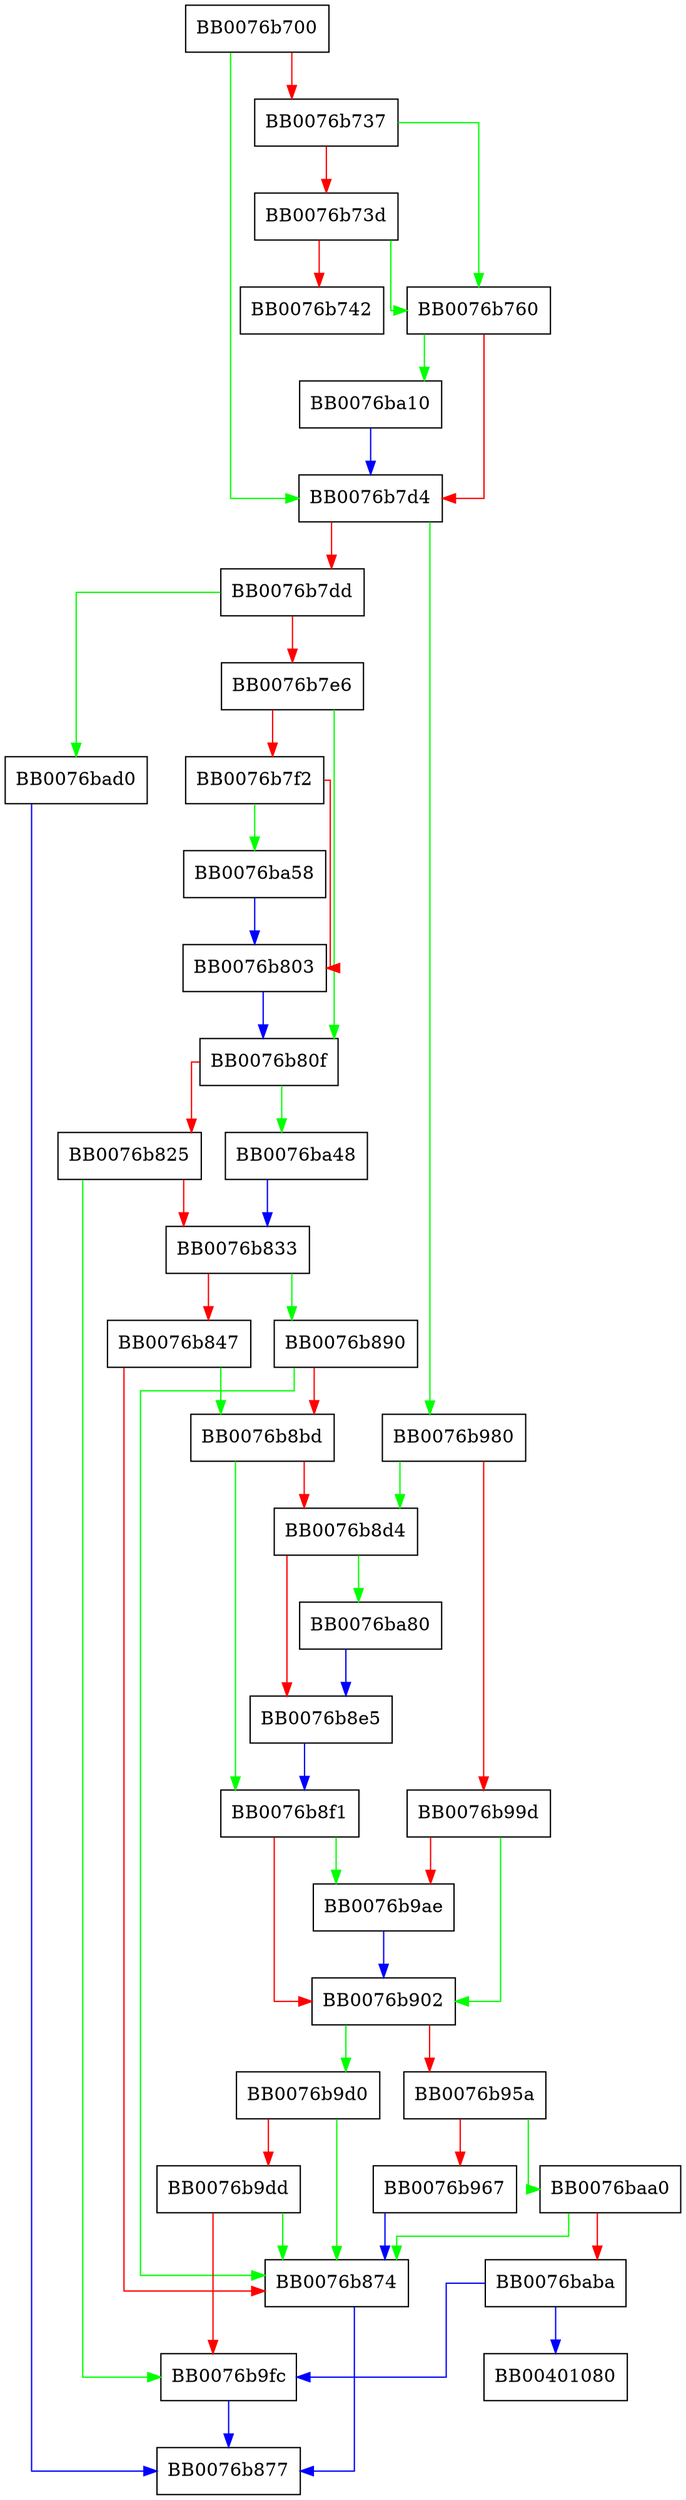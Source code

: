 digraph chacha20_poly1305_cipher {
  node [shape="box"];
  graph [splines=ortho];
  BB0076b700 -> BB0076b7d4 [color="green"];
  BB0076b700 -> BB0076b737 [color="red"];
  BB0076b737 -> BB0076b760 [color="green"];
  BB0076b737 -> BB0076b73d [color="red"];
  BB0076b73d -> BB0076b760 [color="green"];
  BB0076b73d -> BB0076b742 [color="red"];
  BB0076b760 -> BB0076ba10 [color="green"];
  BB0076b760 -> BB0076b7d4 [color="red"];
  BB0076b7d4 -> BB0076b980 [color="green"];
  BB0076b7d4 -> BB0076b7dd [color="red"];
  BB0076b7dd -> BB0076bad0 [color="green"];
  BB0076b7dd -> BB0076b7e6 [color="red"];
  BB0076b7e6 -> BB0076b80f [color="green"];
  BB0076b7e6 -> BB0076b7f2 [color="red"];
  BB0076b7f2 -> BB0076ba58 [color="green"];
  BB0076b7f2 -> BB0076b803 [color="red"];
  BB0076b803 -> BB0076b80f [color="blue"];
  BB0076b80f -> BB0076ba48 [color="green"];
  BB0076b80f -> BB0076b825 [color="red"];
  BB0076b825 -> BB0076b9fc [color="green"];
  BB0076b825 -> BB0076b833 [color="red"];
  BB0076b833 -> BB0076b890 [color="green"];
  BB0076b833 -> BB0076b847 [color="red"];
  BB0076b847 -> BB0076b8bd [color="green"];
  BB0076b847 -> BB0076b874 [color="red"];
  BB0076b874 -> BB0076b877 [color="blue"];
  BB0076b890 -> BB0076b874 [color="green"];
  BB0076b890 -> BB0076b8bd [color="red"];
  BB0076b8bd -> BB0076b8f1 [color="green"];
  BB0076b8bd -> BB0076b8d4 [color="red"];
  BB0076b8d4 -> BB0076ba80 [color="green"];
  BB0076b8d4 -> BB0076b8e5 [color="red"];
  BB0076b8e5 -> BB0076b8f1 [color="blue"];
  BB0076b8f1 -> BB0076b9ae [color="green"];
  BB0076b8f1 -> BB0076b902 [color="red"];
  BB0076b902 -> BB0076b9d0 [color="green"];
  BB0076b902 -> BB0076b95a [color="red"];
  BB0076b95a -> BB0076baa0 [color="green"];
  BB0076b95a -> BB0076b967 [color="red"];
  BB0076b967 -> BB0076b874 [color="blue"];
  BB0076b980 -> BB0076b8d4 [color="green"];
  BB0076b980 -> BB0076b99d [color="red"];
  BB0076b99d -> BB0076b902 [color="green"];
  BB0076b99d -> BB0076b9ae [color="red"];
  BB0076b9ae -> BB0076b902 [color="blue"];
  BB0076b9d0 -> BB0076b874 [color="green"];
  BB0076b9d0 -> BB0076b9dd [color="red"];
  BB0076b9dd -> BB0076b874 [color="green"];
  BB0076b9dd -> BB0076b9fc [color="red"];
  BB0076b9fc -> BB0076b877 [color="blue"];
  BB0076ba10 -> BB0076b7d4 [color="blue"];
  BB0076ba48 -> BB0076b833 [color="blue"];
  BB0076ba58 -> BB0076b803 [color="blue"];
  BB0076ba80 -> BB0076b8e5 [color="blue"];
  BB0076baa0 -> BB0076b874 [color="green"];
  BB0076baa0 -> BB0076baba [color="red"];
  BB0076baba -> BB00401080 [color="blue"];
  BB0076baba -> BB0076b9fc [color="blue"];
  BB0076bad0 -> BB0076b877 [color="blue"];
}